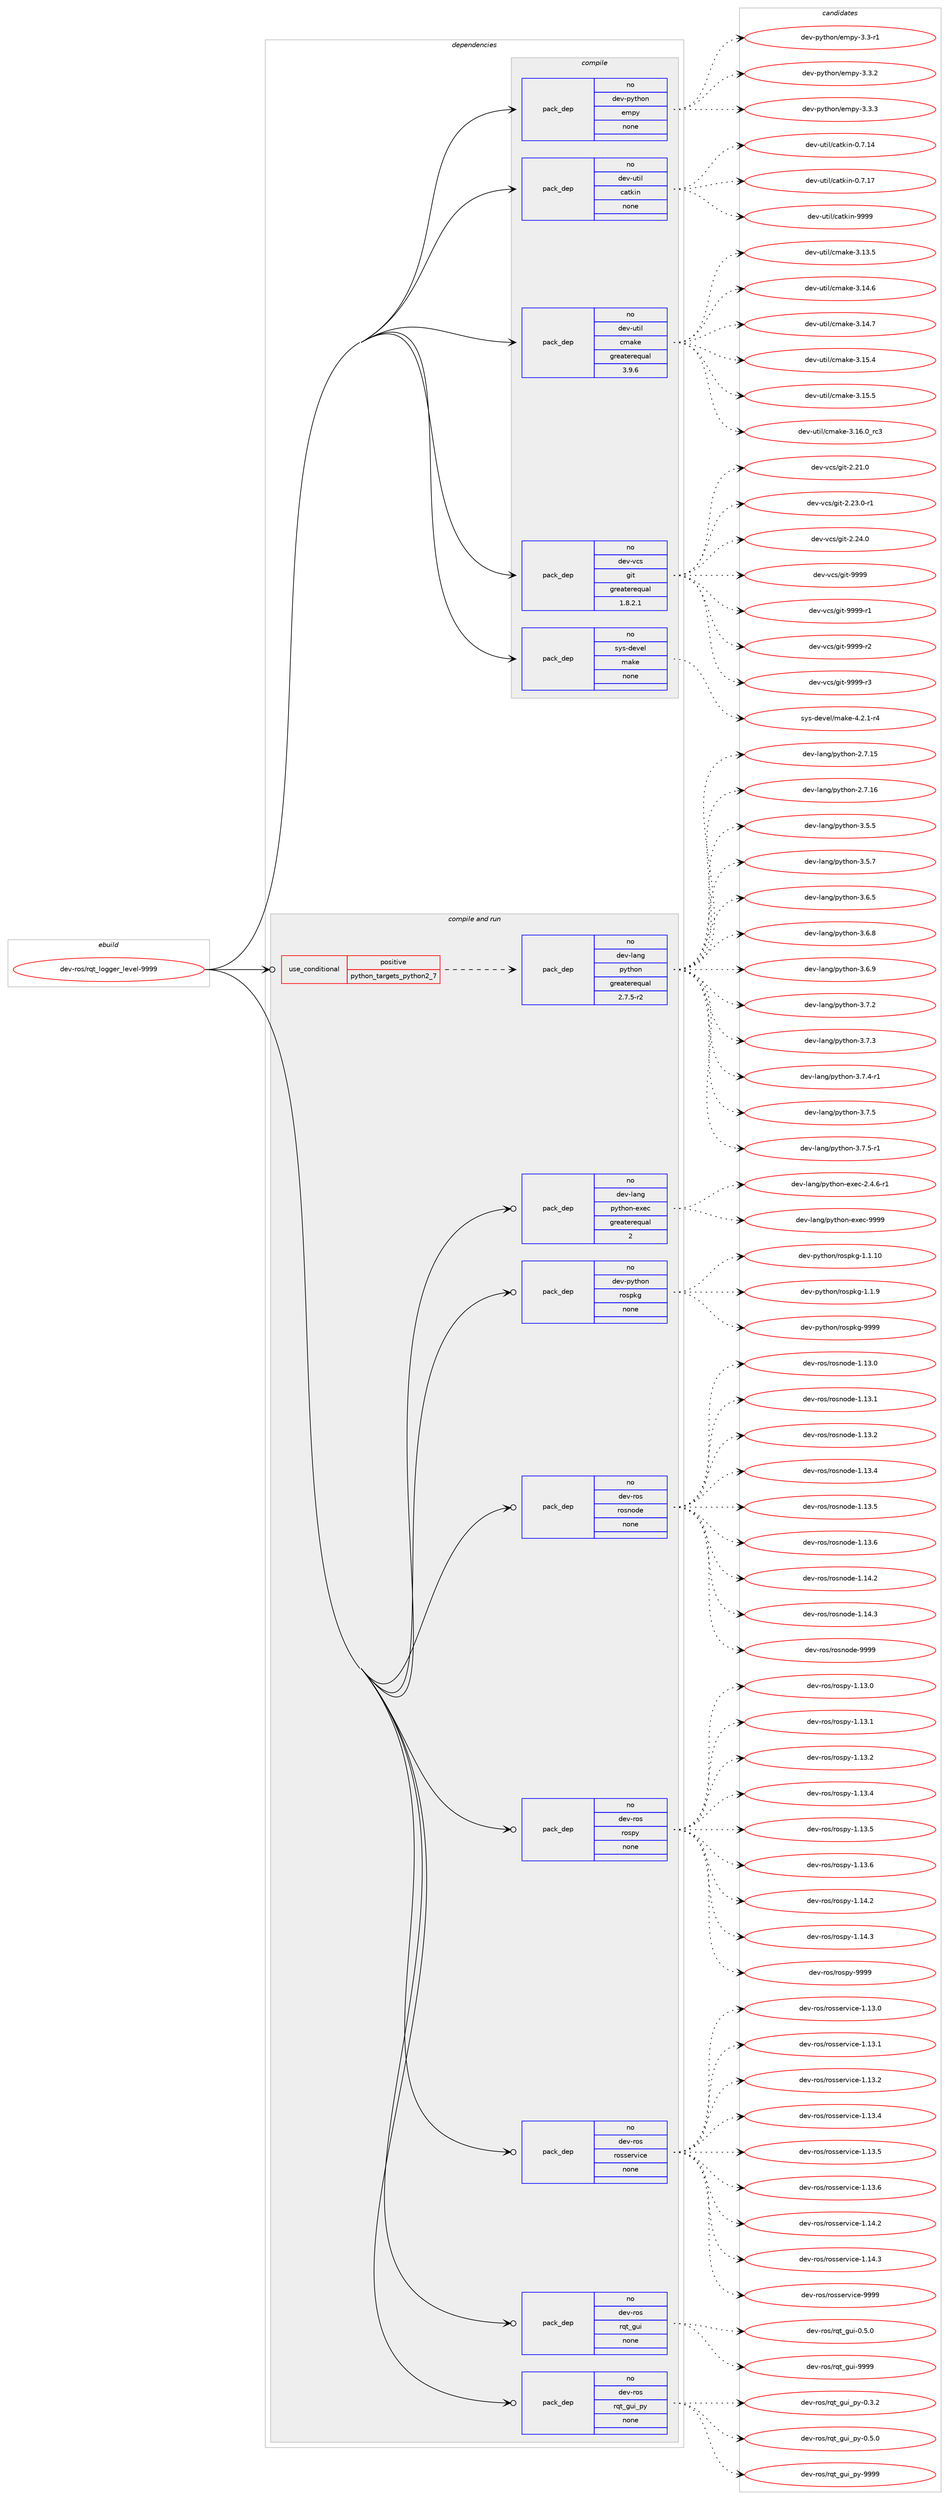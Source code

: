 digraph prolog {

# *************
# Graph options
# *************

newrank=true;
concentrate=true;
compound=true;
graph [rankdir=LR,fontname=Helvetica,fontsize=10,ranksep=1.5];#, ranksep=2.5, nodesep=0.2];
edge  [arrowhead=vee];
node  [fontname=Helvetica,fontsize=10];

# **********
# The ebuild
# **********

subgraph cluster_leftcol {
color=gray;
rank=same;
label=<<i>ebuild</i>>;
id [label="dev-ros/rqt_logger_level-9999", color=red, width=4, href="../dev-ros/rqt_logger_level-9999.svg"];
}

# ****************
# The dependencies
# ****************

subgraph cluster_midcol {
color=gray;
label=<<i>dependencies</i>>;
subgraph cluster_compile {
fillcolor="#eeeeee";
style=filled;
label=<<i>compile</i>>;
subgraph pack498429 {
dependency665617 [label=<<TABLE BORDER="0" CELLBORDER="1" CELLSPACING="0" CELLPADDING="4" WIDTH="220"><TR><TD ROWSPAN="6" CELLPADDING="30">pack_dep</TD></TR><TR><TD WIDTH="110">no</TD></TR><TR><TD>dev-python</TD></TR><TR><TD>empy</TD></TR><TR><TD>none</TD></TR><TR><TD></TD></TR></TABLE>>, shape=none, color=blue];
}
id:e -> dependency665617:w [weight=20,style="solid",arrowhead="vee"];
subgraph pack498430 {
dependency665618 [label=<<TABLE BORDER="0" CELLBORDER="1" CELLSPACING="0" CELLPADDING="4" WIDTH="220"><TR><TD ROWSPAN="6" CELLPADDING="30">pack_dep</TD></TR><TR><TD WIDTH="110">no</TD></TR><TR><TD>dev-util</TD></TR><TR><TD>catkin</TD></TR><TR><TD>none</TD></TR><TR><TD></TD></TR></TABLE>>, shape=none, color=blue];
}
id:e -> dependency665618:w [weight=20,style="solid",arrowhead="vee"];
subgraph pack498431 {
dependency665619 [label=<<TABLE BORDER="0" CELLBORDER="1" CELLSPACING="0" CELLPADDING="4" WIDTH="220"><TR><TD ROWSPAN="6" CELLPADDING="30">pack_dep</TD></TR><TR><TD WIDTH="110">no</TD></TR><TR><TD>dev-util</TD></TR><TR><TD>cmake</TD></TR><TR><TD>greaterequal</TD></TR><TR><TD>3.9.6</TD></TR></TABLE>>, shape=none, color=blue];
}
id:e -> dependency665619:w [weight=20,style="solid",arrowhead="vee"];
subgraph pack498432 {
dependency665620 [label=<<TABLE BORDER="0" CELLBORDER="1" CELLSPACING="0" CELLPADDING="4" WIDTH="220"><TR><TD ROWSPAN="6" CELLPADDING="30">pack_dep</TD></TR><TR><TD WIDTH="110">no</TD></TR><TR><TD>dev-vcs</TD></TR><TR><TD>git</TD></TR><TR><TD>greaterequal</TD></TR><TR><TD>1.8.2.1</TD></TR></TABLE>>, shape=none, color=blue];
}
id:e -> dependency665620:w [weight=20,style="solid",arrowhead="vee"];
subgraph pack498433 {
dependency665621 [label=<<TABLE BORDER="0" CELLBORDER="1" CELLSPACING="0" CELLPADDING="4" WIDTH="220"><TR><TD ROWSPAN="6" CELLPADDING="30">pack_dep</TD></TR><TR><TD WIDTH="110">no</TD></TR><TR><TD>sys-devel</TD></TR><TR><TD>make</TD></TR><TR><TD>none</TD></TR><TR><TD></TD></TR></TABLE>>, shape=none, color=blue];
}
id:e -> dependency665621:w [weight=20,style="solid",arrowhead="vee"];
}
subgraph cluster_compileandrun {
fillcolor="#eeeeee";
style=filled;
label=<<i>compile and run</i>>;
subgraph cond155282 {
dependency665622 [label=<<TABLE BORDER="0" CELLBORDER="1" CELLSPACING="0" CELLPADDING="4"><TR><TD ROWSPAN="3" CELLPADDING="10">use_conditional</TD></TR><TR><TD>positive</TD></TR><TR><TD>python_targets_python2_7</TD></TR></TABLE>>, shape=none, color=red];
subgraph pack498434 {
dependency665623 [label=<<TABLE BORDER="0" CELLBORDER="1" CELLSPACING="0" CELLPADDING="4" WIDTH="220"><TR><TD ROWSPAN="6" CELLPADDING="30">pack_dep</TD></TR><TR><TD WIDTH="110">no</TD></TR><TR><TD>dev-lang</TD></TR><TR><TD>python</TD></TR><TR><TD>greaterequal</TD></TR><TR><TD>2.7.5-r2</TD></TR></TABLE>>, shape=none, color=blue];
}
dependency665622:e -> dependency665623:w [weight=20,style="dashed",arrowhead="vee"];
}
id:e -> dependency665622:w [weight=20,style="solid",arrowhead="odotvee"];
subgraph pack498435 {
dependency665624 [label=<<TABLE BORDER="0" CELLBORDER="1" CELLSPACING="0" CELLPADDING="4" WIDTH="220"><TR><TD ROWSPAN="6" CELLPADDING="30">pack_dep</TD></TR><TR><TD WIDTH="110">no</TD></TR><TR><TD>dev-lang</TD></TR><TR><TD>python-exec</TD></TR><TR><TD>greaterequal</TD></TR><TR><TD>2</TD></TR></TABLE>>, shape=none, color=blue];
}
id:e -> dependency665624:w [weight=20,style="solid",arrowhead="odotvee"];
subgraph pack498436 {
dependency665625 [label=<<TABLE BORDER="0" CELLBORDER="1" CELLSPACING="0" CELLPADDING="4" WIDTH="220"><TR><TD ROWSPAN="6" CELLPADDING="30">pack_dep</TD></TR><TR><TD WIDTH="110">no</TD></TR><TR><TD>dev-python</TD></TR><TR><TD>rospkg</TD></TR><TR><TD>none</TD></TR><TR><TD></TD></TR></TABLE>>, shape=none, color=blue];
}
id:e -> dependency665625:w [weight=20,style="solid",arrowhead="odotvee"];
subgraph pack498437 {
dependency665626 [label=<<TABLE BORDER="0" CELLBORDER="1" CELLSPACING="0" CELLPADDING="4" WIDTH="220"><TR><TD ROWSPAN="6" CELLPADDING="30">pack_dep</TD></TR><TR><TD WIDTH="110">no</TD></TR><TR><TD>dev-ros</TD></TR><TR><TD>rosnode</TD></TR><TR><TD>none</TD></TR><TR><TD></TD></TR></TABLE>>, shape=none, color=blue];
}
id:e -> dependency665626:w [weight=20,style="solid",arrowhead="odotvee"];
subgraph pack498438 {
dependency665627 [label=<<TABLE BORDER="0" CELLBORDER="1" CELLSPACING="0" CELLPADDING="4" WIDTH="220"><TR><TD ROWSPAN="6" CELLPADDING="30">pack_dep</TD></TR><TR><TD WIDTH="110">no</TD></TR><TR><TD>dev-ros</TD></TR><TR><TD>rospy</TD></TR><TR><TD>none</TD></TR><TR><TD></TD></TR></TABLE>>, shape=none, color=blue];
}
id:e -> dependency665627:w [weight=20,style="solid",arrowhead="odotvee"];
subgraph pack498439 {
dependency665628 [label=<<TABLE BORDER="0" CELLBORDER="1" CELLSPACING="0" CELLPADDING="4" WIDTH="220"><TR><TD ROWSPAN="6" CELLPADDING="30">pack_dep</TD></TR><TR><TD WIDTH="110">no</TD></TR><TR><TD>dev-ros</TD></TR><TR><TD>rosservice</TD></TR><TR><TD>none</TD></TR><TR><TD></TD></TR></TABLE>>, shape=none, color=blue];
}
id:e -> dependency665628:w [weight=20,style="solid",arrowhead="odotvee"];
subgraph pack498440 {
dependency665629 [label=<<TABLE BORDER="0" CELLBORDER="1" CELLSPACING="0" CELLPADDING="4" WIDTH="220"><TR><TD ROWSPAN="6" CELLPADDING="30">pack_dep</TD></TR><TR><TD WIDTH="110">no</TD></TR><TR><TD>dev-ros</TD></TR><TR><TD>rqt_gui</TD></TR><TR><TD>none</TD></TR><TR><TD></TD></TR></TABLE>>, shape=none, color=blue];
}
id:e -> dependency665629:w [weight=20,style="solid",arrowhead="odotvee"];
subgraph pack498441 {
dependency665630 [label=<<TABLE BORDER="0" CELLBORDER="1" CELLSPACING="0" CELLPADDING="4" WIDTH="220"><TR><TD ROWSPAN="6" CELLPADDING="30">pack_dep</TD></TR><TR><TD WIDTH="110">no</TD></TR><TR><TD>dev-ros</TD></TR><TR><TD>rqt_gui_py</TD></TR><TR><TD>none</TD></TR><TR><TD></TD></TR></TABLE>>, shape=none, color=blue];
}
id:e -> dependency665630:w [weight=20,style="solid",arrowhead="odotvee"];
}
subgraph cluster_run {
fillcolor="#eeeeee";
style=filled;
label=<<i>run</i>>;
}
}

# **************
# The candidates
# **************

subgraph cluster_choices {
rank=same;
color=gray;
label=<<i>candidates</i>>;

subgraph choice498429 {
color=black;
nodesep=1;
choice1001011184511212111610411111047101109112121455146514511449 [label="dev-python/empy-3.3-r1", color=red, width=4,href="../dev-python/empy-3.3-r1.svg"];
choice1001011184511212111610411111047101109112121455146514650 [label="dev-python/empy-3.3.2", color=red, width=4,href="../dev-python/empy-3.3.2.svg"];
choice1001011184511212111610411111047101109112121455146514651 [label="dev-python/empy-3.3.3", color=red, width=4,href="../dev-python/empy-3.3.3.svg"];
dependency665617:e -> choice1001011184511212111610411111047101109112121455146514511449:w [style=dotted,weight="100"];
dependency665617:e -> choice1001011184511212111610411111047101109112121455146514650:w [style=dotted,weight="100"];
dependency665617:e -> choice1001011184511212111610411111047101109112121455146514651:w [style=dotted,weight="100"];
}
subgraph choice498430 {
color=black;
nodesep=1;
choice1001011184511711610510847999711610710511045484655464952 [label="dev-util/catkin-0.7.14", color=red, width=4,href="../dev-util/catkin-0.7.14.svg"];
choice1001011184511711610510847999711610710511045484655464955 [label="dev-util/catkin-0.7.17", color=red, width=4,href="../dev-util/catkin-0.7.17.svg"];
choice100101118451171161051084799971161071051104557575757 [label="dev-util/catkin-9999", color=red, width=4,href="../dev-util/catkin-9999.svg"];
dependency665618:e -> choice1001011184511711610510847999711610710511045484655464952:w [style=dotted,weight="100"];
dependency665618:e -> choice1001011184511711610510847999711610710511045484655464955:w [style=dotted,weight="100"];
dependency665618:e -> choice100101118451171161051084799971161071051104557575757:w [style=dotted,weight="100"];
}
subgraph choice498431 {
color=black;
nodesep=1;
choice1001011184511711610510847991099710710145514649514653 [label="dev-util/cmake-3.13.5", color=red, width=4,href="../dev-util/cmake-3.13.5.svg"];
choice1001011184511711610510847991099710710145514649524654 [label="dev-util/cmake-3.14.6", color=red, width=4,href="../dev-util/cmake-3.14.6.svg"];
choice1001011184511711610510847991099710710145514649524655 [label="dev-util/cmake-3.14.7", color=red, width=4,href="../dev-util/cmake-3.14.7.svg"];
choice1001011184511711610510847991099710710145514649534652 [label="dev-util/cmake-3.15.4", color=red, width=4,href="../dev-util/cmake-3.15.4.svg"];
choice1001011184511711610510847991099710710145514649534653 [label="dev-util/cmake-3.15.5", color=red, width=4,href="../dev-util/cmake-3.15.5.svg"];
choice1001011184511711610510847991099710710145514649544648951149951 [label="dev-util/cmake-3.16.0_rc3", color=red, width=4,href="../dev-util/cmake-3.16.0_rc3.svg"];
dependency665619:e -> choice1001011184511711610510847991099710710145514649514653:w [style=dotted,weight="100"];
dependency665619:e -> choice1001011184511711610510847991099710710145514649524654:w [style=dotted,weight="100"];
dependency665619:e -> choice1001011184511711610510847991099710710145514649524655:w [style=dotted,weight="100"];
dependency665619:e -> choice1001011184511711610510847991099710710145514649534652:w [style=dotted,weight="100"];
dependency665619:e -> choice1001011184511711610510847991099710710145514649534653:w [style=dotted,weight="100"];
dependency665619:e -> choice1001011184511711610510847991099710710145514649544648951149951:w [style=dotted,weight="100"];
}
subgraph choice498432 {
color=black;
nodesep=1;
choice10010111845118991154710310511645504650494648 [label="dev-vcs/git-2.21.0", color=red, width=4,href="../dev-vcs/git-2.21.0.svg"];
choice100101118451189911547103105116455046505146484511449 [label="dev-vcs/git-2.23.0-r1", color=red, width=4,href="../dev-vcs/git-2.23.0-r1.svg"];
choice10010111845118991154710310511645504650524648 [label="dev-vcs/git-2.24.0", color=red, width=4,href="../dev-vcs/git-2.24.0.svg"];
choice1001011184511899115471031051164557575757 [label="dev-vcs/git-9999", color=red, width=4,href="../dev-vcs/git-9999.svg"];
choice10010111845118991154710310511645575757574511449 [label="dev-vcs/git-9999-r1", color=red, width=4,href="../dev-vcs/git-9999-r1.svg"];
choice10010111845118991154710310511645575757574511450 [label="dev-vcs/git-9999-r2", color=red, width=4,href="../dev-vcs/git-9999-r2.svg"];
choice10010111845118991154710310511645575757574511451 [label="dev-vcs/git-9999-r3", color=red, width=4,href="../dev-vcs/git-9999-r3.svg"];
dependency665620:e -> choice10010111845118991154710310511645504650494648:w [style=dotted,weight="100"];
dependency665620:e -> choice100101118451189911547103105116455046505146484511449:w [style=dotted,weight="100"];
dependency665620:e -> choice10010111845118991154710310511645504650524648:w [style=dotted,weight="100"];
dependency665620:e -> choice1001011184511899115471031051164557575757:w [style=dotted,weight="100"];
dependency665620:e -> choice10010111845118991154710310511645575757574511449:w [style=dotted,weight="100"];
dependency665620:e -> choice10010111845118991154710310511645575757574511450:w [style=dotted,weight="100"];
dependency665620:e -> choice10010111845118991154710310511645575757574511451:w [style=dotted,weight="100"];
}
subgraph choice498433 {
color=black;
nodesep=1;
choice1151211154510010111810110847109971071014552465046494511452 [label="sys-devel/make-4.2.1-r4", color=red, width=4,href="../sys-devel/make-4.2.1-r4.svg"];
dependency665621:e -> choice1151211154510010111810110847109971071014552465046494511452:w [style=dotted,weight="100"];
}
subgraph choice498434 {
color=black;
nodesep=1;
choice10010111845108971101034711212111610411111045504655464953 [label="dev-lang/python-2.7.15", color=red, width=4,href="../dev-lang/python-2.7.15.svg"];
choice10010111845108971101034711212111610411111045504655464954 [label="dev-lang/python-2.7.16", color=red, width=4,href="../dev-lang/python-2.7.16.svg"];
choice100101118451089711010347112121116104111110455146534653 [label="dev-lang/python-3.5.5", color=red, width=4,href="../dev-lang/python-3.5.5.svg"];
choice100101118451089711010347112121116104111110455146534655 [label="dev-lang/python-3.5.7", color=red, width=4,href="../dev-lang/python-3.5.7.svg"];
choice100101118451089711010347112121116104111110455146544653 [label="dev-lang/python-3.6.5", color=red, width=4,href="../dev-lang/python-3.6.5.svg"];
choice100101118451089711010347112121116104111110455146544656 [label="dev-lang/python-3.6.8", color=red, width=4,href="../dev-lang/python-3.6.8.svg"];
choice100101118451089711010347112121116104111110455146544657 [label="dev-lang/python-3.6.9", color=red, width=4,href="../dev-lang/python-3.6.9.svg"];
choice100101118451089711010347112121116104111110455146554650 [label="dev-lang/python-3.7.2", color=red, width=4,href="../dev-lang/python-3.7.2.svg"];
choice100101118451089711010347112121116104111110455146554651 [label="dev-lang/python-3.7.3", color=red, width=4,href="../dev-lang/python-3.7.3.svg"];
choice1001011184510897110103471121211161041111104551465546524511449 [label="dev-lang/python-3.7.4-r1", color=red, width=4,href="../dev-lang/python-3.7.4-r1.svg"];
choice100101118451089711010347112121116104111110455146554653 [label="dev-lang/python-3.7.5", color=red, width=4,href="../dev-lang/python-3.7.5.svg"];
choice1001011184510897110103471121211161041111104551465546534511449 [label="dev-lang/python-3.7.5-r1", color=red, width=4,href="../dev-lang/python-3.7.5-r1.svg"];
dependency665623:e -> choice10010111845108971101034711212111610411111045504655464953:w [style=dotted,weight="100"];
dependency665623:e -> choice10010111845108971101034711212111610411111045504655464954:w [style=dotted,weight="100"];
dependency665623:e -> choice100101118451089711010347112121116104111110455146534653:w [style=dotted,weight="100"];
dependency665623:e -> choice100101118451089711010347112121116104111110455146534655:w [style=dotted,weight="100"];
dependency665623:e -> choice100101118451089711010347112121116104111110455146544653:w [style=dotted,weight="100"];
dependency665623:e -> choice100101118451089711010347112121116104111110455146544656:w [style=dotted,weight="100"];
dependency665623:e -> choice100101118451089711010347112121116104111110455146544657:w [style=dotted,weight="100"];
dependency665623:e -> choice100101118451089711010347112121116104111110455146554650:w [style=dotted,weight="100"];
dependency665623:e -> choice100101118451089711010347112121116104111110455146554651:w [style=dotted,weight="100"];
dependency665623:e -> choice1001011184510897110103471121211161041111104551465546524511449:w [style=dotted,weight="100"];
dependency665623:e -> choice100101118451089711010347112121116104111110455146554653:w [style=dotted,weight="100"];
dependency665623:e -> choice1001011184510897110103471121211161041111104551465546534511449:w [style=dotted,weight="100"];
}
subgraph choice498435 {
color=black;
nodesep=1;
choice10010111845108971101034711212111610411111045101120101994550465246544511449 [label="dev-lang/python-exec-2.4.6-r1", color=red, width=4,href="../dev-lang/python-exec-2.4.6-r1.svg"];
choice10010111845108971101034711212111610411111045101120101994557575757 [label="dev-lang/python-exec-9999", color=red, width=4,href="../dev-lang/python-exec-9999.svg"];
dependency665624:e -> choice10010111845108971101034711212111610411111045101120101994550465246544511449:w [style=dotted,weight="100"];
dependency665624:e -> choice10010111845108971101034711212111610411111045101120101994557575757:w [style=dotted,weight="100"];
}
subgraph choice498436 {
color=black;
nodesep=1;
choice100101118451121211161041111104711411111511210710345494649464948 [label="dev-python/rospkg-1.1.10", color=red, width=4,href="../dev-python/rospkg-1.1.10.svg"];
choice1001011184511212111610411111047114111115112107103454946494657 [label="dev-python/rospkg-1.1.9", color=red, width=4,href="../dev-python/rospkg-1.1.9.svg"];
choice10010111845112121116104111110471141111151121071034557575757 [label="dev-python/rospkg-9999", color=red, width=4,href="../dev-python/rospkg-9999.svg"];
dependency665625:e -> choice100101118451121211161041111104711411111511210710345494649464948:w [style=dotted,weight="100"];
dependency665625:e -> choice1001011184511212111610411111047114111115112107103454946494657:w [style=dotted,weight="100"];
dependency665625:e -> choice10010111845112121116104111110471141111151121071034557575757:w [style=dotted,weight="100"];
}
subgraph choice498437 {
color=black;
nodesep=1;
choice100101118451141111154711411111511011110010145494649514648 [label="dev-ros/rosnode-1.13.0", color=red, width=4,href="../dev-ros/rosnode-1.13.0.svg"];
choice100101118451141111154711411111511011110010145494649514649 [label="dev-ros/rosnode-1.13.1", color=red, width=4,href="../dev-ros/rosnode-1.13.1.svg"];
choice100101118451141111154711411111511011110010145494649514650 [label="dev-ros/rosnode-1.13.2", color=red, width=4,href="../dev-ros/rosnode-1.13.2.svg"];
choice100101118451141111154711411111511011110010145494649514652 [label="dev-ros/rosnode-1.13.4", color=red, width=4,href="../dev-ros/rosnode-1.13.4.svg"];
choice100101118451141111154711411111511011110010145494649514653 [label="dev-ros/rosnode-1.13.5", color=red, width=4,href="../dev-ros/rosnode-1.13.5.svg"];
choice100101118451141111154711411111511011110010145494649514654 [label="dev-ros/rosnode-1.13.6", color=red, width=4,href="../dev-ros/rosnode-1.13.6.svg"];
choice100101118451141111154711411111511011110010145494649524650 [label="dev-ros/rosnode-1.14.2", color=red, width=4,href="../dev-ros/rosnode-1.14.2.svg"];
choice100101118451141111154711411111511011110010145494649524651 [label="dev-ros/rosnode-1.14.3", color=red, width=4,href="../dev-ros/rosnode-1.14.3.svg"];
choice10010111845114111115471141111151101111001014557575757 [label="dev-ros/rosnode-9999", color=red, width=4,href="../dev-ros/rosnode-9999.svg"];
dependency665626:e -> choice100101118451141111154711411111511011110010145494649514648:w [style=dotted,weight="100"];
dependency665626:e -> choice100101118451141111154711411111511011110010145494649514649:w [style=dotted,weight="100"];
dependency665626:e -> choice100101118451141111154711411111511011110010145494649514650:w [style=dotted,weight="100"];
dependency665626:e -> choice100101118451141111154711411111511011110010145494649514652:w [style=dotted,weight="100"];
dependency665626:e -> choice100101118451141111154711411111511011110010145494649514653:w [style=dotted,weight="100"];
dependency665626:e -> choice100101118451141111154711411111511011110010145494649514654:w [style=dotted,weight="100"];
dependency665626:e -> choice100101118451141111154711411111511011110010145494649524650:w [style=dotted,weight="100"];
dependency665626:e -> choice100101118451141111154711411111511011110010145494649524651:w [style=dotted,weight="100"];
dependency665626:e -> choice10010111845114111115471141111151101111001014557575757:w [style=dotted,weight="100"];
}
subgraph choice498438 {
color=black;
nodesep=1;
choice100101118451141111154711411111511212145494649514648 [label="dev-ros/rospy-1.13.0", color=red, width=4,href="../dev-ros/rospy-1.13.0.svg"];
choice100101118451141111154711411111511212145494649514649 [label="dev-ros/rospy-1.13.1", color=red, width=4,href="../dev-ros/rospy-1.13.1.svg"];
choice100101118451141111154711411111511212145494649514650 [label="dev-ros/rospy-1.13.2", color=red, width=4,href="../dev-ros/rospy-1.13.2.svg"];
choice100101118451141111154711411111511212145494649514652 [label="dev-ros/rospy-1.13.4", color=red, width=4,href="../dev-ros/rospy-1.13.4.svg"];
choice100101118451141111154711411111511212145494649514653 [label="dev-ros/rospy-1.13.5", color=red, width=4,href="../dev-ros/rospy-1.13.5.svg"];
choice100101118451141111154711411111511212145494649514654 [label="dev-ros/rospy-1.13.6", color=red, width=4,href="../dev-ros/rospy-1.13.6.svg"];
choice100101118451141111154711411111511212145494649524650 [label="dev-ros/rospy-1.14.2", color=red, width=4,href="../dev-ros/rospy-1.14.2.svg"];
choice100101118451141111154711411111511212145494649524651 [label="dev-ros/rospy-1.14.3", color=red, width=4,href="../dev-ros/rospy-1.14.3.svg"];
choice10010111845114111115471141111151121214557575757 [label="dev-ros/rospy-9999", color=red, width=4,href="../dev-ros/rospy-9999.svg"];
dependency665627:e -> choice100101118451141111154711411111511212145494649514648:w [style=dotted,weight="100"];
dependency665627:e -> choice100101118451141111154711411111511212145494649514649:w [style=dotted,weight="100"];
dependency665627:e -> choice100101118451141111154711411111511212145494649514650:w [style=dotted,weight="100"];
dependency665627:e -> choice100101118451141111154711411111511212145494649514652:w [style=dotted,weight="100"];
dependency665627:e -> choice100101118451141111154711411111511212145494649514653:w [style=dotted,weight="100"];
dependency665627:e -> choice100101118451141111154711411111511212145494649514654:w [style=dotted,weight="100"];
dependency665627:e -> choice100101118451141111154711411111511212145494649524650:w [style=dotted,weight="100"];
dependency665627:e -> choice100101118451141111154711411111511212145494649524651:w [style=dotted,weight="100"];
dependency665627:e -> choice10010111845114111115471141111151121214557575757:w [style=dotted,weight="100"];
}
subgraph choice498439 {
color=black;
nodesep=1;
choice10010111845114111115471141111151151011141181059910145494649514648 [label="dev-ros/rosservice-1.13.0", color=red, width=4,href="../dev-ros/rosservice-1.13.0.svg"];
choice10010111845114111115471141111151151011141181059910145494649514649 [label="dev-ros/rosservice-1.13.1", color=red, width=4,href="../dev-ros/rosservice-1.13.1.svg"];
choice10010111845114111115471141111151151011141181059910145494649514650 [label="dev-ros/rosservice-1.13.2", color=red, width=4,href="../dev-ros/rosservice-1.13.2.svg"];
choice10010111845114111115471141111151151011141181059910145494649514652 [label="dev-ros/rosservice-1.13.4", color=red, width=4,href="../dev-ros/rosservice-1.13.4.svg"];
choice10010111845114111115471141111151151011141181059910145494649514653 [label="dev-ros/rosservice-1.13.5", color=red, width=4,href="../dev-ros/rosservice-1.13.5.svg"];
choice10010111845114111115471141111151151011141181059910145494649514654 [label="dev-ros/rosservice-1.13.6", color=red, width=4,href="../dev-ros/rosservice-1.13.6.svg"];
choice10010111845114111115471141111151151011141181059910145494649524650 [label="dev-ros/rosservice-1.14.2", color=red, width=4,href="../dev-ros/rosservice-1.14.2.svg"];
choice10010111845114111115471141111151151011141181059910145494649524651 [label="dev-ros/rosservice-1.14.3", color=red, width=4,href="../dev-ros/rosservice-1.14.3.svg"];
choice1001011184511411111547114111115115101114118105991014557575757 [label="dev-ros/rosservice-9999", color=red, width=4,href="../dev-ros/rosservice-9999.svg"];
dependency665628:e -> choice10010111845114111115471141111151151011141181059910145494649514648:w [style=dotted,weight="100"];
dependency665628:e -> choice10010111845114111115471141111151151011141181059910145494649514649:w [style=dotted,weight="100"];
dependency665628:e -> choice10010111845114111115471141111151151011141181059910145494649514650:w [style=dotted,weight="100"];
dependency665628:e -> choice10010111845114111115471141111151151011141181059910145494649514652:w [style=dotted,weight="100"];
dependency665628:e -> choice10010111845114111115471141111151151011141181059910145494649514653:w [style=dotted,weight="100"];
dependency665628:e -> choice10010111845114111115471141111151151011141181059910145494649514654:w [style=dotted,weight="100"];
dependency665628:e -> choice10010111845114111115471141111151151011141181059910145494649524650:w [style=dotted,weight="100"];
dependency665628:e -> choice10010111845114111115471141111151151011141181059910145494649524651:w [style=dotted,weight="100"];
dependency665628:e -> choice1001011184511411111547114111115115101114118105991014557575757:w [style=dotted,weight="100"];
}
subgraph choice498440 {
color=black;
nodesep=1;
choice100101118451141111154711411311695103117105454846534648 [label="dev-ros/rqt_gui-0.5.0", color=red, width=4,href="../dev-ros/rqt_gui-0.5.0.svg"];
choice1001011184511411111547114113116951031171054557575757 [label="dev-ros/rqt_gui-9999", color=red, width=4,href="../dev-ros/rqt_gui-9999.svg"];
dependency665629:e -> choice100101118451141111154711411311695103117105454846534648:w [style=dotted,weight="100"];
dependency665629:e -> choice1001011184511411111547114113116951031171054557575757:w [style=dotted,weight="100"];
}
subgraph choice498441 {
color=black;
nodesep=1;
choice10010111845114111115471141131169510311710595112121454846514650 [label="dev-ros/rqt_gui_py-0.3.2", color=red, width=4,href="../dev-ros/rqt_gui_py-0.3.2.svg"];
choice10010111845114111115471141131169510311710595112121454846534648 [label="dev-ros/rqt_gui_py-0.5.0", color=red, width=4,href="../dev-ros/rqt_gui_py-0.5.0.svg"];
choice100101118451141111154711411311695103117105951121214557575757 [label="dev-ros/rqt_gui_py-9999", color=red, width=4,href="../dev-ros/rqt_gui_py-9999.svg"];
dependency665630:e -> choice10010111845114111115471141131169510311710595112121454846514650:w [style=dotted,weight="100"];
dependency665630:e -> choice10010111845114111115471141131169510311710595112121454846534648:w [style=dotted,weight="100"];
dependency665630:e -> choice100101118451141111154711411311695103117105951121214557575757:w [style=dotted,weight="100"];
}
}

}

